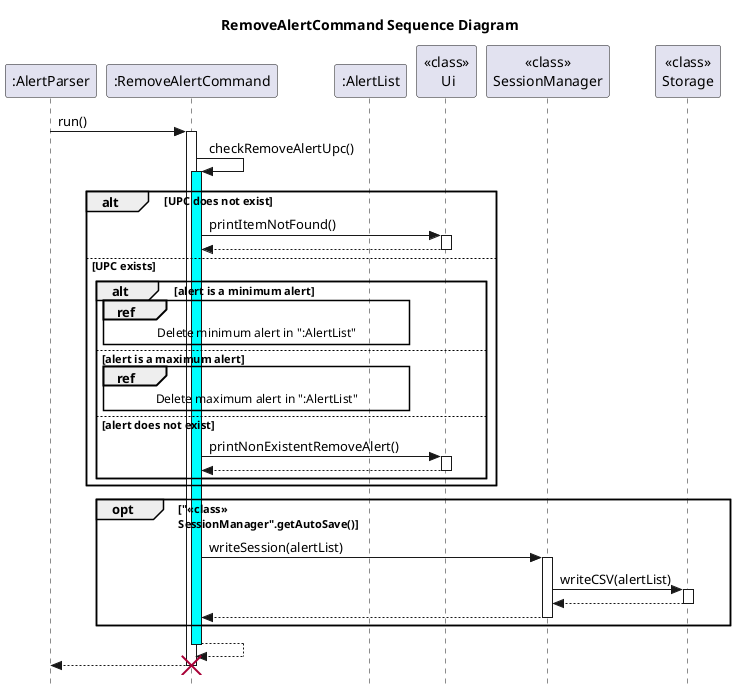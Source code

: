 @startuml
'https://plantuml.com/sequence-diagram
title RemoveAlertCommand Sequence Diagram

skinparam style strictuml
participant ":AlertParser"
participant ":RemoveAlertCommand"
participant ":AlertList"

participant "<<class>>\n Ui"
participant "<<class>>\nSessionManager"
participant "<<class>>\nStorage"
":AlertParser" -> ":RemoveAlertCommand": run()

activate ":RemoveAlertCommand"

":RemoveAlertCommand" -> ":RemoveAlertCommand": checkRemoveAlertUpc()
activate ":RemoveAlertCommand" #cyan
alt UPC does not exist
    ":RemoveAlertCommand" -> "<<class>>\n Ui": printItemNotFound()
    activate "<<class>>\n Ui"
    "<<class>>\n Ui" -->":RemoveAlertCommand":
    deactivate "<<class>>\n Ui"
else UPC exists
    alt alert is a minimum alert
     ref over ":RemoveAlertCommand", ":AlertList": Delete minimum alert in ":AlertList"
     else alert is a maximum alert
    ref over ":RemoveAlertCommand", ":AlertList": Delete maximum alert in ":AlertList"
    else alert does not exist
      ":RemoveAlertCommand" -> "<<class>>\n Ui": printNonExistentRemoveAlert()
        activate "<<class>>\n Ui"
        "<<class>>\n Ui" -->":RemoveAlertCommand":
        deactivate "<<class>>\n Ui"
    end
end

     opt "<<class>>\nSessionManager".getAutoSave()
        ":RemoveAlertCommand" ->"<<class>>\nSessionManager":writeSession(alertList)
        activate "<<class>>\nSessionManager"
        "<<class>>\nSessionManager"->"<<class>>\nStorage":writeCSV(alertList)
        activate "<<class>>\nStorage"
        "<<class>>\nStorage" -->"<<class>>\nSessionManager":
        deactivate "<<class>>\nStorage"
        "<<class>>\nSessionManager" -->":RemoveAlertCommand":
        deactivate "<<class>>\nSessionManager"
        end
return
":RemoveAlertCommand" --> ":AlertParser"
destroy ":RemoveAlertCommand"

@enduml